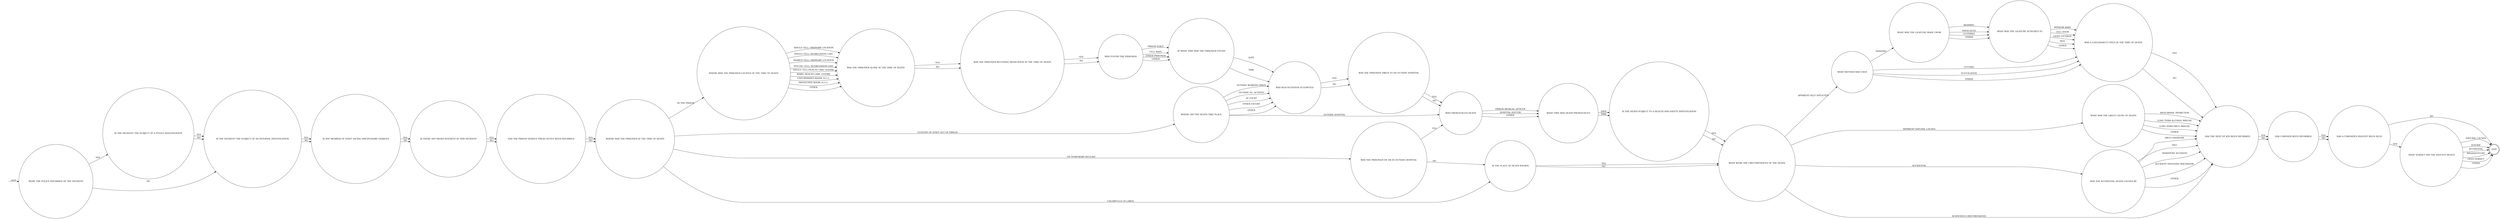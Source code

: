 digraph DEATH_IN_CUSTODY {  rankdir=LR;
  node [shape = circle];
  START_NODE [label="", shape=none];
  START_NODE -> 44646 [label = "start"];
  END_NODE [label="END", shape="doublecircle"];
  44159 [label = "WHAT WERE THE CIRCUMSTANCES OF THE DEATH"];
  44159 -> 44383 [label = "APPARENT SELF INFLICTED"];
  44159 -> 44384 [label = "APPARENT NATURAL CAUSES"];
  44159 -> 45144 [label = "ACCIDENTAL"];
  44159 -> 44468 [label = "SUSPICIOUS CIRCUMSTANCES"];
  44292 [label = "IS THE DEATH SUBJECT TO A HEALTH AND SAFETY INVESTIGATION"];
  44292 -> 44159 [label = "YES"];
  44292 -> 44159 [label = "NO"];
  44303 [label = "WHAT VERDICT DID THE INQUEST REACH"];
  44303 -> END_NODE [label = "NATURAL CAUSES"];
  44303 -> END_NODE [label = "SUICIDE"];
  44303 -> END_NODE [label = "ACCIDENTAL"];
  44303 -> END_NODE [label = "MISADVENTURE"];
  44303 -> END_NODE [label = "OPEN VERDICT"];
  44303 -> END_NODE [label = "OTHER"];
  44366 [label = "WHERE WAS THE PRISONER LOCATED AT THE TIME OF DEATH"];
  44366 -> 44680 [label = "SINGLE CELL: ORDINARY LOCATION"];
  44366 -> 44680 [label = "SINGLE CELL: SEGREGATION UNIT"];
  44366 -> 44680 [label = "SHARED CELL: ORDINARY LOCATION"];
  44366 -> 44680 [label = "SPECIAL CELL: SEGREGATION UNIT"];
  44366 -> 44680 [label = "SINGLE CELL:HEALTH CARE CENTRE"];
  44366 -> 44680 [label = "WARD: HEALTH CARE CENTRE"];
  44366 -> 44680 [label = "UNFURNISHED ROOM: H.C.C."];
  44366 -> 44680 [label = "PROTECTIVE ROOM: H.C.C."];
  44366 -> 44680 [label = "OTHER"];
  44383 [label = "WHAT METHOD WAS USED"];
  44383 -> 44929 [label = "HANGING"];
  44383 -> 45023 [label = "CUTTING"];
  44383 -> 45023 [label = "SUFFOCATION"];
  44383 -> 45023 [label = "OTHER"];
  44384 [label = "WHAT WAS THE LIKELY CAUSE OF DEATH"];
  44384 -> 44468 [label = "MYOCARDIAL INFARCTION"];
  44384 -> 44468 [label = "LONG TERM ALCOHOL MISUSE"];
  44384 -> 44468 [label = "LONG TERM DRUG MISUSE"];
  44384 -> 44468 [label = "OTHER"];
  44418 [label = "WAS THE PRISONER RECEIVING MEDICATION AT THE TIME OF DEATH"];
  44418 -> 44691 [label = "YES"];
  44418 -> 44691 [label = "NO"];
  44420 [label = "IS THERE ANY MEDIA INTEREST IN THIS INCIDENT"];
  44420 -> 44743 [label = "YES"];
  44420 -> 44743 [label = "NO"];
  44468 [label = "HAS THE NEXT OF KIN BEEN INFORMED"];
  44468 -> 45063 [label = "YES"];
  44468 -> 45063 [label = "NO"];
  44537 [label = "WHERE WAS THE PRISONER AT THE TIME OF DEATH"];
  44537 -> 44366 [label = "IN THE PRISON"];
  44537 -> 45166 [label = "CUSTODY OF STAFF OUT OF PRISON"];
  44537 -> 44721 [label = "ON TEMPORARY RELEASE"];
  44537 -> 45043 [label = "UNLAWFULLY AT LARGE"];
  44640 [label = "HAS A CORONER'S INQUEST BEEN HELD"];
  44640 -> 44303 [label = "YES"];
  44640 -> END_NODE [label = "NO"];
  44646 [label = "WERE THE POLICE INFORMED OF THE INCIDENT"];
  44646 -> 45038 [label = "YES"];
  44646 -> 45120 [label = "NO"];
  44680 [label = "WAS THE PRISONER ALONE AT THE TIME OF DEATH"];
  44680 -> 44418 [label = "YES"];
  44680 -> 44418 [label = "NO"];
  44691 [label = "WHO FOUND THE PRISONER"];
  44691 -> 45108 [label = "PRISON STAFF"];
  44691 -> 45108 [label = "CELL MATE"];
  44691 -> 45108 [label = "OTHER PRISONER"];
  44691 -> 45108 [label = "OTHER"];
  44720 [label = "WHO PRONOUNCED DEATH"];
  44720 -> 44962 [label = "PRISON MEDICAL OFFICER"];
  44720 -> 44962 [label = "HOSPITAL DOCTOR"];
  44720 -> 44962 [label = "OTHER"];
  44721 [label = "WAS THE PRISONER ON T/R IN OUTSIDE HOSPITAL"];
  44721 -> 44720 [label = "YES"];
  44721 -> 45043 [label = "NO"];
  44743 [label = "HAS THE PRISON SERVICE PRESS OFFICE BEEN INFORMED"];
  44743 -> 44537 [label = "YES"];
  44743 -> 44537 [label = "NO"];
  44770 [label = "WHAT WAS THE LIGATURE ATTACHED TO"];
  44770 -> 45023 [label = "WINDOW BARS"];
  44770 -> 45023 [label = "CELL DOOR"];
  44770 -> 45023 [label = "LIGHT FITTINGS"];
  44770 -> 45023 [label = "BED"];
  44770 -> 45023 [label = "OTHER"];
  44862 [label = "IS ANY MEMBER OF STAFF FACING DISCIPLINARY CHARGES"];
  44862 -> 44420 [label = "YES"];
  44862 -> 44420 [label = "NO"];
  44876 [label = "WAS RESUSCITATION ATTEMPTED"];
  44876 -> 44901 [label = "YES"];
  44876 -> 44901 [label = "NO"];
  44901 [label = "WAS THE PRISONER TAKEN TO AN OUTSIDE HOSPITAL"];
  44901 -> 44720 [label = "YES"];
  44901 -> 44720 [label = "NO"];
  44929 [label = "WHAT WAS THE LIGATURE MADE FROM"];
  44929 -> 44770 [label = "BEDDING"];
  44929 -> 44770 [label = "SHOELACES"];
  44929 -> 44770 [label = "CLOTHING"];
  44929 -> 44770 [label = "OTHER"];
  44962 [label = "WHAT TIME WAS DEATH PRONOUNCED"];
  44962 -> 44292 [label = "DATE"];
  44962 -> 44292 [label = "TIME"];
  45023 [label = "WAS A F2052SH/ACCT OPEN AT THE TIME OF DEATH"];
  45023 -> 44468 [label = "YES"];
  45023 -> 44468 [label = "NO"];
  45038 [label = "IS THE INCIDENT THE SUBJECT OF A POLICE INVESTIGATION"];
  45038 -> 45120 [label = "YES"];
  45038 -> 45120 [label = "NO"];
  45043 [label = "IS THE PLACE OF DEATH KNOWN"];
  45043 -> 44159 [label = "YES"];
  45043 -> 44159 [label = "NO"];
  45063 [label = "HAS CORONER BEEN INFORMED"];
  45063 -> 44640 [label = "YES"];
  45063 -> 44640 [label = "NO"];
  45108 [label = "AT WHAT TIME WAS THE PRISONER FOUND"];
  45108 -> 44876 [label = "DATE"];
  45108 -> 44876 [label = "TIME"];
  45120 [label = "IS THE INCIDENT THE SUBJECT OF AN INTERNAL INVESTIGATION"];
  45120 -> 44862 [label = "YES"];
  45120 -> 44862 [label = "NO"];
  45144 [label = "WAS THE ACCIDENTAL DEATH CAUSED BY"];
  45144 -> 44468 [label = "DRUG OVERDOSE"];
  45144 -> 44468 [label = "FALL"];
  45144 -> 44468 [label = "TRANSPORT ACCIDENT"];
  45144 -> 44468 [label = "ACCIDENT INVOLVING MACHINERY"];
  45144 -> 44468 [label = "OTHER"];
  45166 [label = "WHERE DID THE DEATH TAKE PLACE"];
  45166 -> 44720 [label = "OUTSIDE HOSPITAL"];
  45166 -> 44876 [label = "OUTSIDE WORKING PARTY"];
  45166 -> 44876 [label = "OUTSIDE P.E. ACTIVITY"];
  45166 -> 44876 [label = "AT COURT"];
  45166 -> 44876 [label = "OTHER ESCORT"];
  45166 -> 44876 [label = "OTHER"];
}
